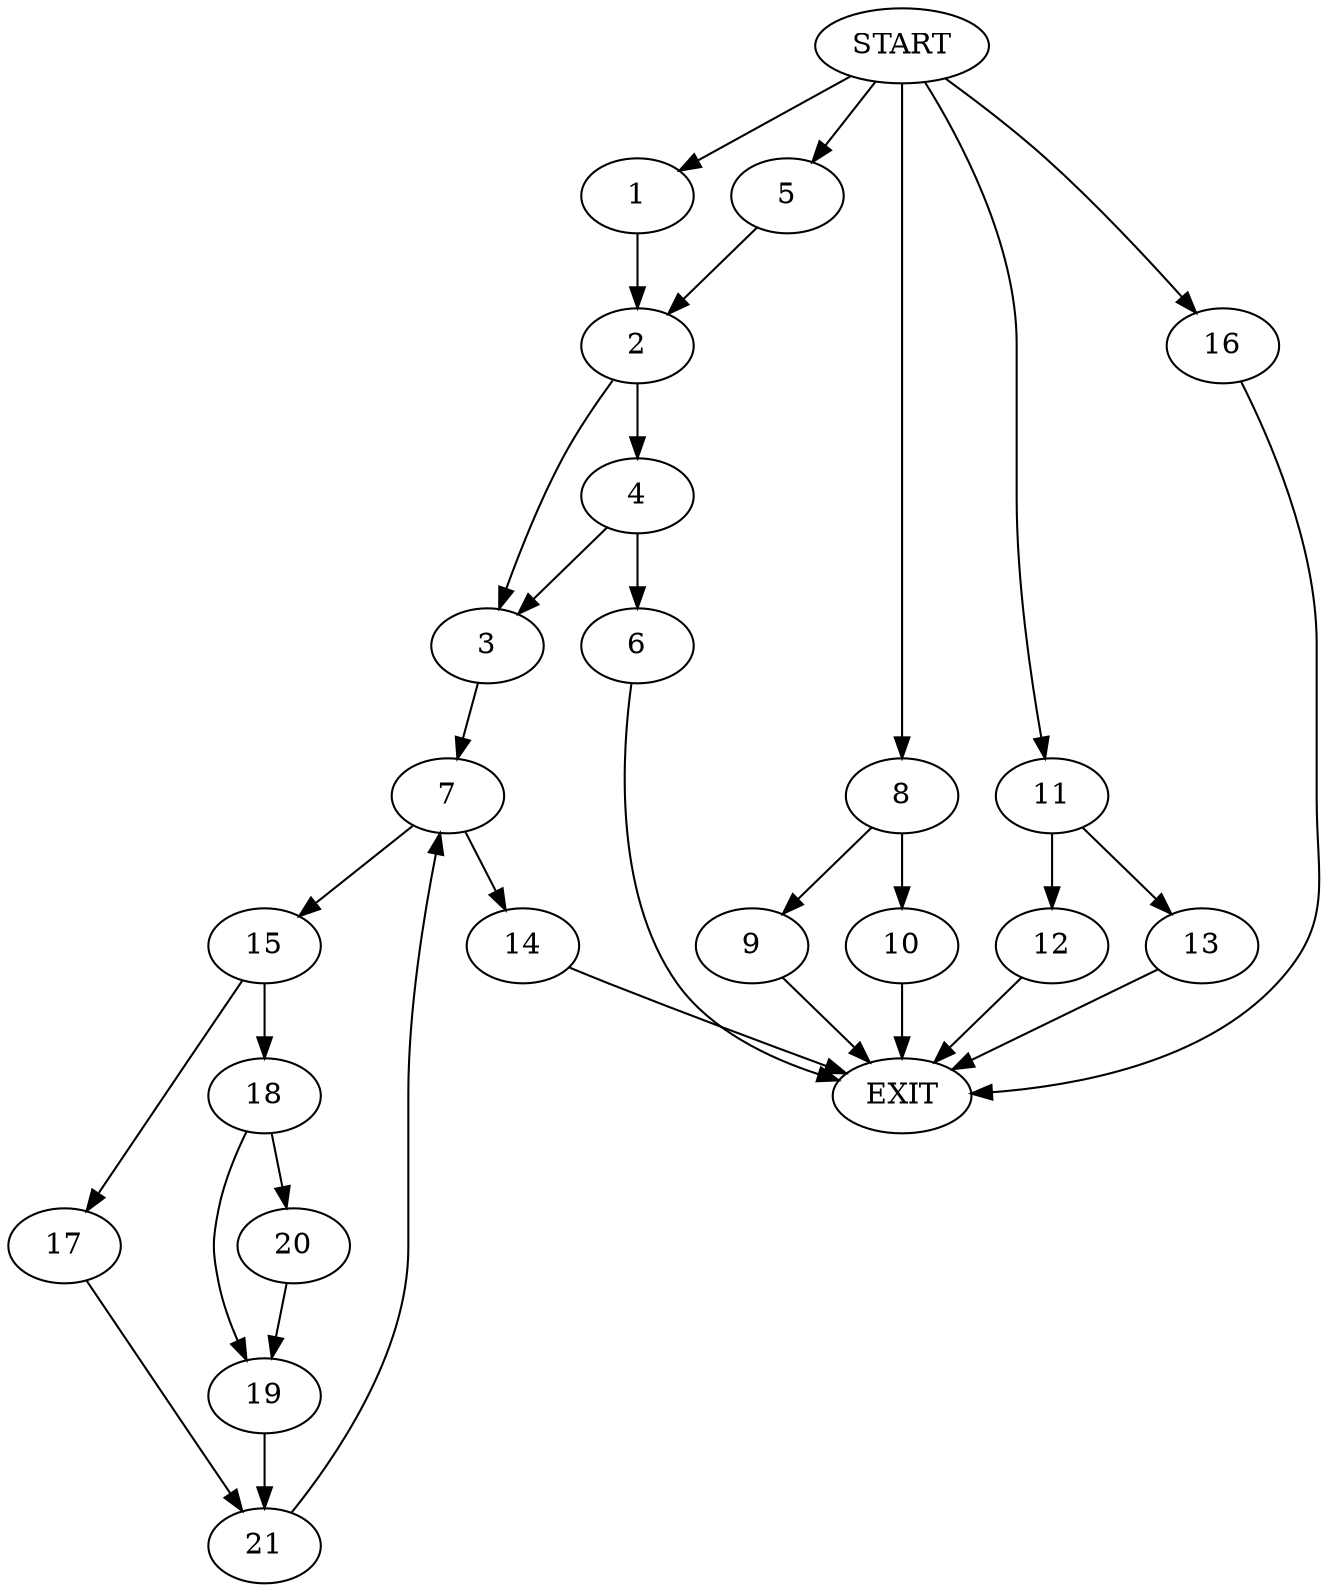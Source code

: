 digraph {
0 [label="START"]
22 [label="EXIT"]
0 -> 1
1 -> 2
2 -> 3
2 -> 4
0 -> 5
5 -> 2
4 -> 3
4 -> 6
3 -> 7
0 -> 8
8 -> 9
8 -> 10
9 -> 22
10 -> 22
0 -> 11
11 -> 12
11 -> 13
12 -> 22
13 -> 22
6 -> 22
7 -> 14
7 -> 15
0 -> 16
16 -> 22
14 -> 22
15 -> 17
15 -> 18
18 -> 19
18 -> 20
17 -> 21
21 -> 7
19 -> 21
20 -> 19
}
